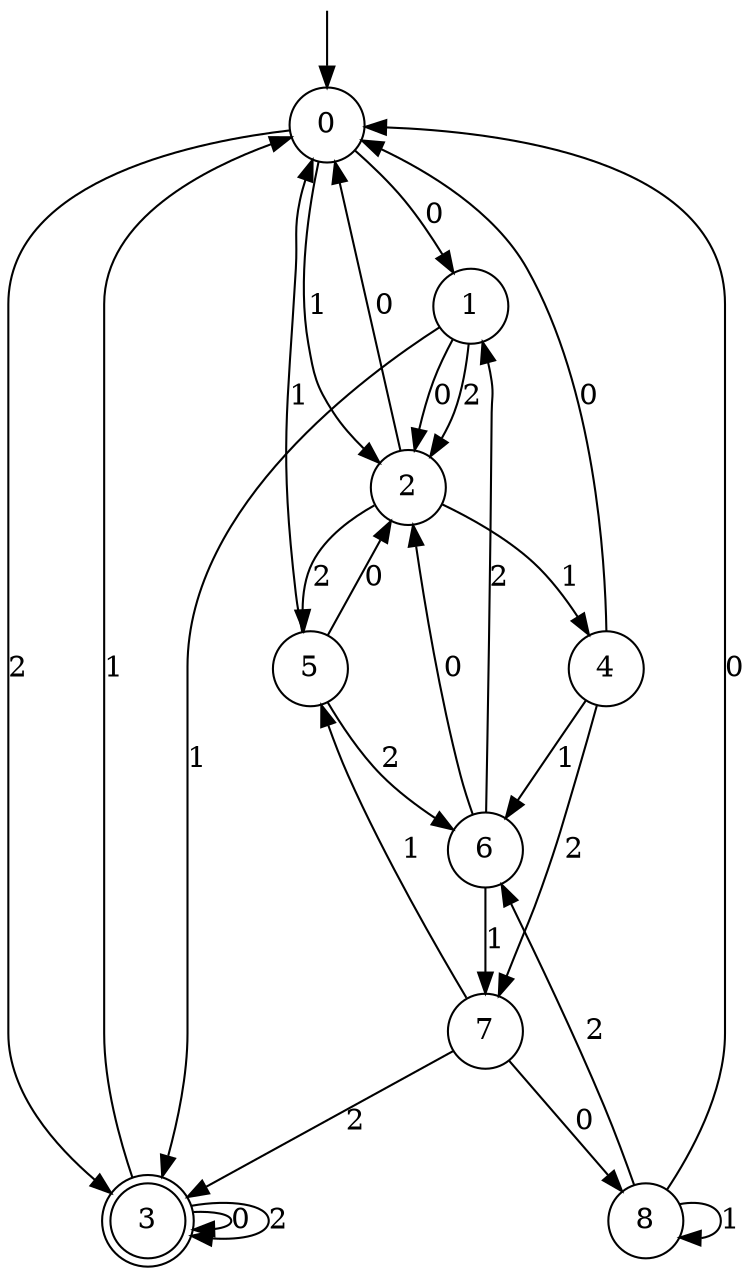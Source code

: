 digraph g {

	s0 [shape="circle" label="0"];
	s1 [shape="circle" label="1"];
	s2 [shape="circle" label="2"];
	s3 [shape="doublecircle" label="3"];
	s4 [shape="circle" label="4"];
	s5 [shape="circle" label="5"];
	s6 [shape="circle" label="6"];
	s7 [shape="circle" label="7"];
	s8 [shape="circle" label="8"];
	s0 -> s1 [label="0"];
	s0 -> s2 [label="1"];
	s0 -> s3 [label="2"];
	s1 -> s2 [label="0"];
	s1 -> s3 [label="1"];
	s1 -> s2 [label="2"];
	s2 -> s0 [label="0"];
	s2 -> s4 [label="1"];
	s2 -> s5 [label="2"];
	s3 -> s3 [label="0"];
	s3 -> s0 [label="1"];
	s3 -> s3 [label="2"];
	s4 -> s0 [label="0"];
	s4 -> s6 [label="1"];
	s4 -> s7 [label="2"];
	s5 -> s2 [label="0"];
	s5 -> s0 [label="1"];
	s5 -> s6 [label="2"];
	s6 -> s2 [label="0"];
	s6 -> s7 [label="1"];
	s6 -> s1 [label="2"];
	s7 -> s8 [label="0"];
	s7 -> s5 [label="1"];
	s7 -> s3 [label="2"];
	s8 -> s0 [label="0"];
	s8 -> s8 [label="1"];
	s8 -> s6 [label="2"];

__start0 [label="" shape="none" width="0" height="0"];
__start0 -> s0;

}
